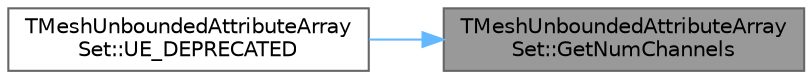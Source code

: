 digraph "TMeshUnboundedAttributeArraySet::GetNumChannels"
{
 // INTERACTIVE_SVG=YES
 // LATEX_PDF_SIZE
  bgcolor="transparent";
  edge [fontname=Helvetica,fontsize=10,labelfontname=Helvetica,labelfontsize=10];
  node [fontname=Helvetica,fontsize=10,shape=box,height=0.2,width=0.4];
  rankdir="RL";
  Node1 [id="Node000001",label="TMeshUnboundedAttributeArray\lSet::GetNumChannels",height=0.2,width=0.4,color="gray40", fillcolor="grey60", style="filled", fontcolor="black",tooltip="Return number of channels this attribute has."];
  Node1 -> Node2 [id="edge1_Node000001_Node000002",dir="back",color="steelblue1",style="solid",tooltip=" "];
  Node2 [id="Node000002",label="TMeshUnboundedAttributeArray\lSet::UE_DEPRECATED",height=0.2,width=0.4,color="grey40", fillcolor="white", style="filled",URL="$d1/d24/classTMeshUnboundedAttributeArraySet.html#aa3eb9e88134f7524d2ffef7babf2fc82",tooltip=" "];
}

